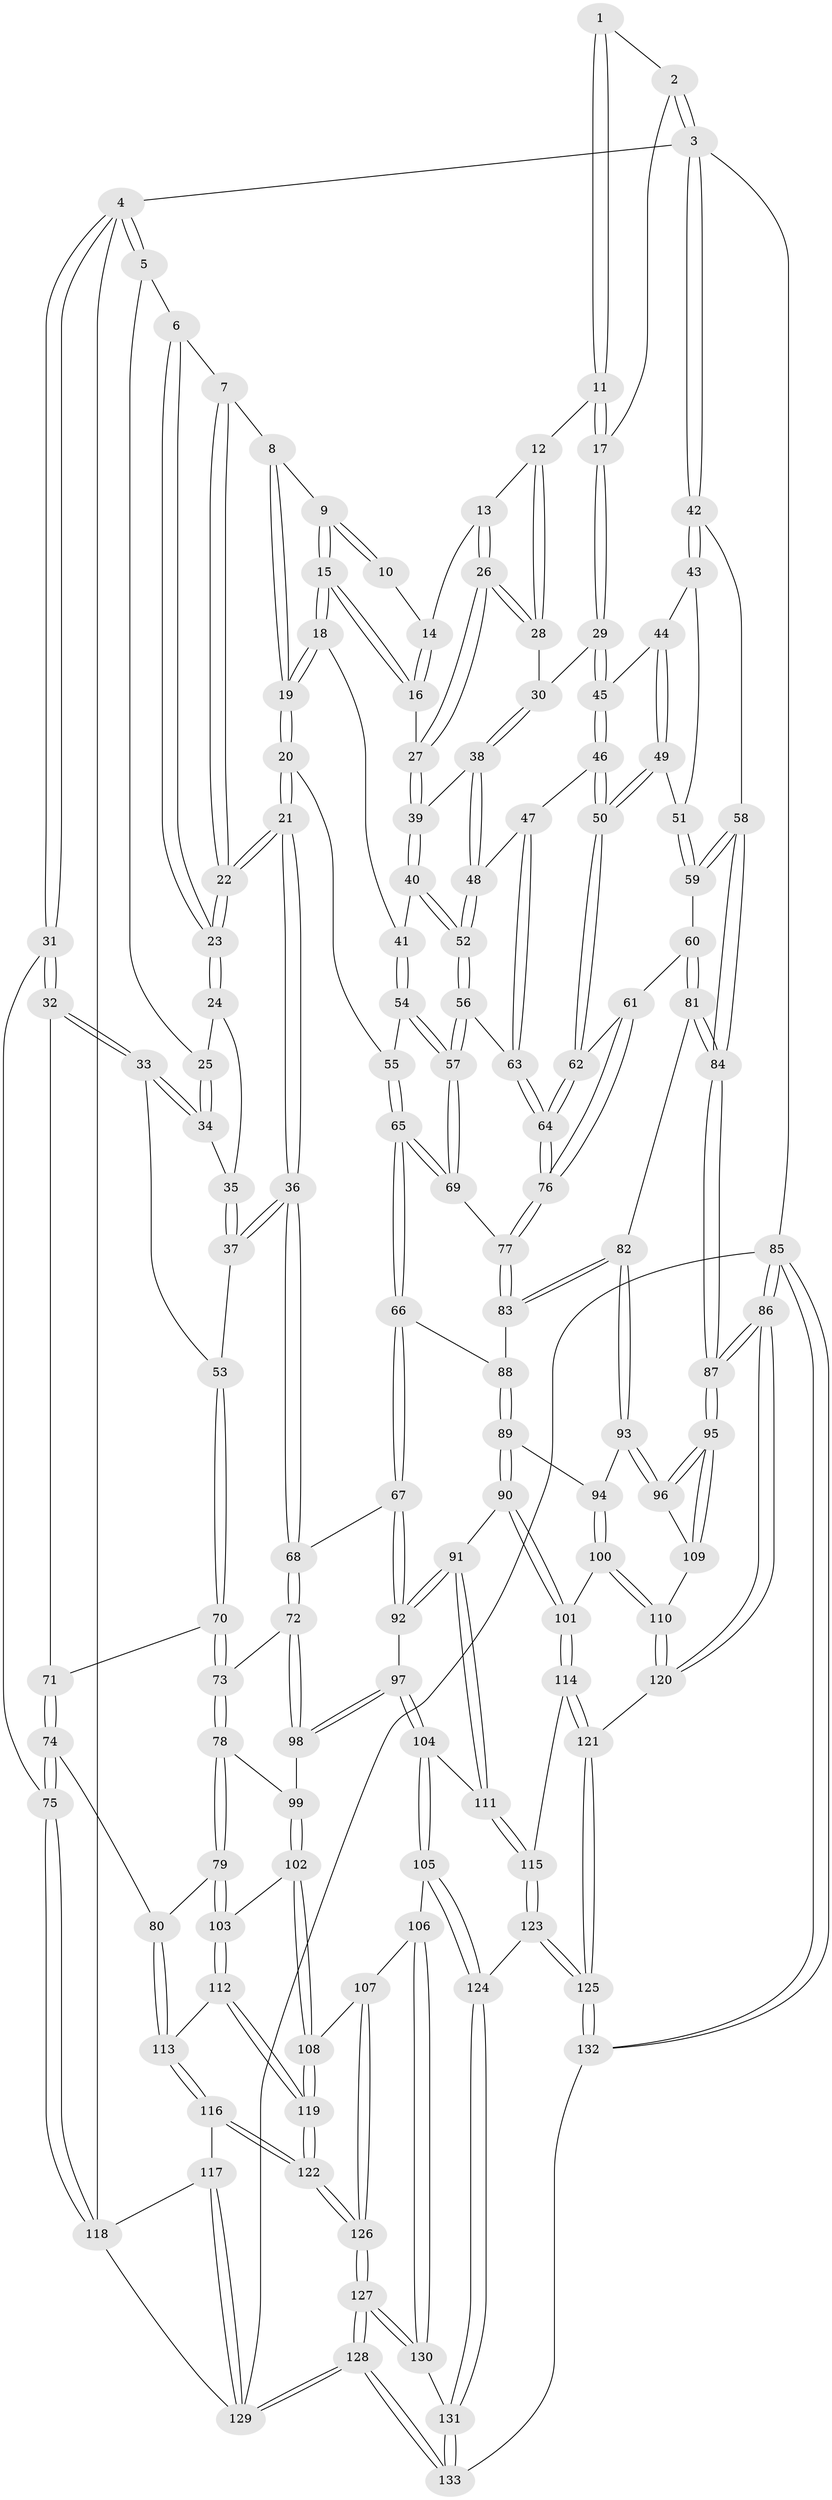 // coarse degree distribution, {3: 0.6625, 4: 0.125, 5: 0.1125, 2: 0.075, 6: 0.025}
// Generated by graph-tools (version 1.1) at 2025/54/03/04/25 22:54:35]
// undirected, 133 vertices, 329 edges
graph export_dot {
  node [color=gray90,style=filled];
  1 [pos="+0.7752194051308677+0"];
  2 [pos="+0.939867320774337+0"];
  3 [pos="+1+0"];
  4 [pos="+0+0"];
  5 [pos="+0.2235719671527981+0"];
  6 [pos="+0.3693567094951209+0"];
  7 [pos="+0.37443751749903165+0"];
  8 [pos="+0.39406928011269976+0"];
  9 [pos="+0.5028525660460569+0"];
  10 [pos="+0.7403030732644773+0"];
  11 [pos="+0.80710977451994+0.05490963962686612"];
  12 [pos="+0.7918392788609042+0.05662856787501384"];
  13 [pos="+0.752360835850217+0.05181334071574038"];
  14 [pos="+0.7317808201825076+0"];
  15 [pos="+0.608653308588358+0.1042000463732309"];
  16 [pos="+0.6665319353564993+0.10566623110443904"];
  17 [pos="+0.8953025028331569+0.10346452774833023"];
  18 [pos="+0.5402975770317825+0.16465197179202246"];
  19 [pos="+0.49773204029625456+0.18409393995207957"];
  20 [pos="+0.4901880161504651+0.1924366413124059"];
  21 [pos="+0.42298949427027843+0.2288494683606151"];
  22 [pos="+0.4047493035871766+0.1989103512065913"];
  23 [pos="+0.33866414306907844+0.12433165365628408"];
  24 [pos="+0.28240815667196606+0.11145368878600125"];
  25 [pos="+0.19495095113799832+0"];
  26 [pos="+0.6890765832752915+0.10724790700193342"];
  27 [pos="+0.6768797318170132+0.11005718375891162"];
  28 [pos="+0.7656734920502333+0.1267093705712543"];
  29 [pos="+0.9003692276752874+0.11935737816367298"];
  30 [pos="+0.7955491716564892+0.1413966641299042"];
  31 [pos="+0+0.2536587359594904"];
  32 [pos="+0.022846582118812863+0.1983561994158855"];
  33 [pos="+0.09345156657202008+0.16671238381351539"];
  34 [pos="+0.10321192237923182+0.1487332597584152"];
  35 [pos="+0.271289412721597+0.12228333497057857"];
  36 [pos="+0.3906627809501209+0.28048074987486565"];
  37 [pos="+0.2615553576130968+0.2581809290938146"];
  38 [pos="+0.7602680573810429+0.22137561260568733"];
  39 [pos="+0.7099616373658757+0.21240413853793105"];
  40 [pos="+0.6889839751095729+0.23664643164057914"];
  41 [pos="+0.6631109633854366+0.24834178784999672"];
  42 [pos="+1+0.148852463169351"];
  43 [pos="+0.9801497981040697+0.15095536825103406"];
  44 [pos="+0.9481560227836909+0.1404786206540049"];
  45 [pos="+0.9014197885858608+0.12048718001701508"];
  46 [pos="+0.8214997122239995+0.26046824759859505"];
  47 [pos="+0.8125965554034784+0.2625855534454794"];
  48 [pos="+0.8032238276595024+0.26056627456551795"];
  49 [pos="+0.8792285286378975+0.2793297211611553"];
  50 [pos="+0.8664744915152108+0.28368373483550413"];
  51 [pos="+0.9373160583172159+0.27317282476062676"];
  52 [pos="+0.7305866896948364+0.31960825839235985"];
  53 [pos="+0.24131861930565526+0.2589890702438675"];
  54 [pos="+0.6557245558577601+0.2630762669893185"];
  55 [pos="+0.5892227009655618+0.2947192841150383"];
  56 [pos="+0.723196715797868+0.33825197772187793"];
  57 [pos="+0.6793544883388293+0.3751481311972537"];
  58 [pos="+1+0.17354080424537952"];
  59 [pos="+0.9559178346943911+0.3054495861779946"];
  60 [pos="+0.9455300287413775+0.37959029166843583"];
  61 [pos="+0.9226080749878263+0.37597053943312464"];
  62 [pos="+0.8699070581556759+0.29452011644075055"];
  63 [pos="+0.808034470873232+0.3641214081380011"];
  64 [pos="+0.826385260574738+0.3942398197402957"];
  65 [pos="+0.6080065944032425+0.4482889348170787"];
  66 [pos="+0.5772737192800065+0.485505606503517"];
  67 [pos="+0.48997130409274087+0.4875034054069665"];
  68 [pos="+0.42448214633698167+0.4783712412181325"];
  69 [pos="+0.6539891953057334+0.41884995501941547"];
  70 [pos="+0.190271407798958+0.36004002855154815"];
  71 [pos="+0.14786385084692433+0.3555254584784314"];
  72 [pos="+0.4203191265405223+0.4816884916348096"];
  73 [pos="+0.19533794471002225+0.3772784300138743"];
  74 [pos="+0+0.5123525525674298"];
  75 [pos="+0+0.5030018694039906"];
  76 [pos="+0.8299917769157529+0.4037449874925198"];
  77 [pos="+0.8142755716485504+0.4374540778380958"];
  78 [pos="+0.1331444252099937+0.5468975722345061"];
  79 [pos="+0.056565997293914504+0.5674212420720333"];
  80 [pos="+0.055676056025231145+0.567531275694577"];
  81 [pos="+1+0.44109679630863263"];
  82 [pos="+0.8696057990648256+0.5588335570726747"];
  83 [pos="+0.8380066633018973+0.5132553675023899"];
  84 [pos="+1+0.44516394125315395"];
  85 [pos="+1+1"];
  86 [pos="+1+1"];
  87 [pos="+1+0.7878962922253708"];
  88 [pos="+0.5966258371662412+0.5073601939930189"];
  89 [pos="+0.6136502265331837+0.5353585298154582"];
  90 [pos="+0.6205296442258758+0.6845483156426615"];
  91 [pos="+0.5486790300501756+0.7050538330697391"];
  92 [pos="+0.5311714330136699+0.6893086061327672"];
  93 [pos="+0.8655560930076764+0.599575627528653"];
  94 [pos="+0.7732030246908055+0.6277540077231835"];
  95 [pos="+1+0.7781522934773043"];
  96 [pos="+0.8947731045382575+0.6358262655070888"];
  97 [pos="+0.4489827861716284+0.6968773845973787"];
  98 [pos="+0.3806984621262563+0.5271155638157337"];
  99 [pos="+0.3306381901518904+0.5576341502972014"];
  100 [pos="+0.7233222244444534+0.7203277388697694"];
  101 [pos="+0.6563039186986184+0.7255225084962064"];
  102 [pos="+0.30264039170421964+0.6931267555238108"];
  103 [pos="+0.2302884733313479+0.7238704349418211"];
  104 [pos="+0.44525427253043065+0.7656311953484417"];
  105 [pos="+0.42331871990198233+0.8059551082715001"];
  106 [pos="+0.3857811270795918+0.8164609149222167"];
  107 [pos="+0.3762257808187788+0.8148464105812601"];
  108 [pos="+0.32038617387898777+0.7323688189188875"];
  109 [pos="+0.8378269135565727+0.8103547834382362"];
  110 [pos="+0.8091763633138223+0.8364841361377253"];
  111 [pos="+0.5366989198149793+0.7392374242457537"];
  112 [pos="+0.2004138018270469+0.7608070179258257"];
  113 [pos="+0.08325183642108804+0.680603131350736"];
  114 [pos="+0.638435241435644+0.7654745854151518"];
  115 [pos="+0.5833861675112657+0.8183983416833097"];
  116 [pos="+0.07605863678730754+0.8205002975075715"];
  117 [pos="+0.03234924384543717+0.8254438566592327"];
  118 [pos="+0+0.8011384183223001"];
  119 [pos="+0.18693629540238368+0.8510521164684232"];
  120 [pos="+0.7969328909189198+0.8850133058822482"];
  121 [pos="+0.7679476743169936+0.9167404101283702"];
  122 [pos="+0.17393012395963112+0.896893680301148"];
  123 [pos="+0.5656360252956213+0.8697866903230624"];
  124 [pos="+0.5512780901549961+0.8784071781538548"];
  125 [pos="+0.7645062735905732+0.9220969176904209"];
  126 [pos="+0.19369931773184312+0.9402458969472363"];
  127 [pos="+0.18248567134063437+1"];
  128 [pos="+0.15765194729642354+1"];
  129 [pos="+0+1"];
  130 [pos="+0.4055037175327103+0.9196156116171215"];
  131 [pos="+0.5181889331147255+0.993113593097653"];
  132 [pos="+0.7389986200854698+1"];
  133 [pos="+0.5282855082947578+1"];
  1 -- 2;
  1 -- 11;
  1 -- 11;
  2 -- 3;
  2 -- 3;
  2 -- 17;
  3 -- 4;
  3 -- 42;
  3 -- 42;
  3 -- 85;
  4 -- 5;
  4 -- 5;
  4 -- 31;
  4 -- 31;
  4 -- 118;
  5 -- 6;
  5 -- 25;
  6 -- 7;
  6 -- 23;
  6 -- 23;
  7 -- 8;
  7 -- 22;
  7 -- 22;
  8 -- 9;
  8 -- 19;
  8 -- 19;
  9 -- 10;
  9 -- 10;
  9 -- 15;
  9 -- 15;
  10 -- 14;
  11 -- 12;
  11 -- 17;
  11 -- 17;
  12 -- 13;
  12 -- 28;
  12 -- 28;
  13 -- 14;
  13 -- 26;
  13 -- 26;
  14 -- 16;
  14 -- 16;
  15 -- 16;
  15 -- 16;
  15 -- 18;
  15 -- 18;
  16 -- 27;
  17 -- 29;
  17 -- 29;
  18 -- 19;
  18 -- 19;
  18 -- 41;
  19 -- 20;
  19 -- 20;
  20 -- 21;
  20 -- 21;
  20 -- 55;
  21 -- 22;
  21 -- 22;
  21 -- 36;
  21 -- 36;
  22 -- 23;
  22 -- 23;
  23 -- 24;
  23 -- 24;
  24 -- 25;
  24 -- 35;
  25 -- 34;
  25 -- 34;
  26 -- 27;
  26 -- 27;
  26 -- 28;
  26 -- 28;
  27 -- 39;
  27 -- 39;
  28 -- 30;
  29 -- 30;
  29 -- 45;
  29 -- 45;
  30 -- 38;
  30 -- 38;
  31 -- 32;
  31 -- 32;
  31 -- 75;
  32 -- 33;
  32 -- 33;
  32 -- 71;
  33 -- 34;
  33 -- 34;
  33 -- 53;
  34 -- 35;
  35 -- 37;
  35 -- 37;
  36 -- 37;
  36 -- 37;
  36 -- 68;
  36 -- 68;
  37 -- 53;
  38 -- 39;
  38 -- 48;
  38 -- 48;
  39 -- 40;
  39 -- 40;
  40 -- 41;
  40 -- 52;
  40 -- 52;
  41 -- 54;
  41 -- 54;
  42 -- 43;
  42 -- 43;
  42 -- 58;
  43 -- 44;
  43 -- 51;
  44 -- 45;
  44 -- 49;
  44 -- 49;
  45 -- 46;
  45 -- 46;
  46 -- 47;
  46 -- 50;
  46 -- 50;
  47 -- 48;
  47 -- 63;
  47 -- 63;
  48 -- 52;
  48 -- 52;
  49 -- 50;
  49 -- 50;
  49 -- 51;
  50 -- 62;
  50 -- 62;
  51 -- 59;
  51 -- 59;
  52 -- 56;
  52 -- 56;
  53 -- 70;
  53 -- 70;
  54 -- 55;
  54 -- 57;
  54 -- 57;
  55 -- 65;
  55 -- 65;
  56 -- 57;
  56 -- 57;
  56 -- 63;
  57 -- 69;
  57 -- 69;
  58 -- 59;
  58 -- 59;
  58 -- 84;
  58 -- 84;
  59 -- 60;
  60 -- 61;
  60 -- 81;
  60 -- 81;
  61 -- 62;
  61 -- 76;
  61 -- 76;
  62 -- 64;
  62 -- 64;
  63 -- 64;
  63 -- 64;
  64 -- 76;
  64 -- 76;
  65 -- 66;
  65 -- 66;
  65 -- 69;
  65 -- 69;
  66 -- 67;
  66 -- 67;
  66 -- 88;
  67 -- 68;
  67 -- 92;
  67 -- 92;
  68 -- 72;
  68 -- 72;
  69 -- 77;
  70 -- 71;
  70 -- 73;
  70 -- 73;
  71 -- 74;
  71 -- 74;
  72 -- 73;
  72 -- 98;
  72 -- 98;
  73 -- 78;
  73 -- 78;
  74 -- 75;
  74 -- 75;
  74 -- 80;
  75 -- 118;
  75 -- 118;
  76 -- 77;
  76 -- 77;
  77 -- 83;
  77 -- 83;
  78 -- 79;
  78 -- 79;
  78 -- 99;
  79 -- 80;
  79 -- 103;
  79 -- 103;
  80 -- 113;
  80 -- 113;
  81 -- 82;
  81 -- 84;
  81 -- 84;
  82 -- 83;
  82 -- 83;
  82 -- 93;
  82 -- 93;
  83 -- 88;
  84 -- 87;
  84 -- 87;
  85 -- 86;
  85 -- 86;
  85 -- 132;
  85 -- 132;
  85 -- 129;
  86 -- 87;
  86 -- 87;
  86 -- 120;
  86 -- 120;
  87 -- 95;
  87 -- 95;
  88 -- 89;
  88 -- 89;
  89 -- 90;
  89 -- 90;
  89 -- 94;
  90 -- 91;
  90 -- 101;
  90 -- 101;
  91 -- 92;
  91 -- 92;
  91 -- 111;
  91 -- 111;
  92 -- 97;
  93 -- 94;
  93 -- 96;
  93 -- 96;
  94 -- 100;
  94 -- 100;
  95 -- 96;
  95 -- 96;
  95 -- 109;
  95 -- 109;
  96 -- 109;
  97 -- 98;
  97 -- 98;
  97 -- 104;
  97 -- 104;
  98 -- 99;
  99 -- 102;
  99 -- 102;
  100 -- 101;
  100 -- 110;
  100 -- 110;
  101 -- 114;
  101 -- 114;
  102 -- 103;
  102 -- 108;
  102 -- 108;
  103 -- 112;
  103 -- 112;
  104 -- 105;
  104 -- 105;
  104 -- 111;
  105 -- 106;
  105 -- 124;
  105 -- 124;
  106 -- 107;
  106 -- 130;
  106 -- 130;
  107 -- 108;
  107 -- 126;
  107 -- 126;
  108 -- 119;
  108 -- 119;
  109 -- 110;
  110 -- 120;
  110 -- 120;
  111 -- 115;
  111 -- 115;
  112 -- 113;
  112 -- 119;
  112 -- 119;
  113 -- 116;
  113 -- 116;
  114 -- 115;
  114 -- 121;
  114 -- 121;
  115 -- 123;
  115 -- 123;
  116 -- 117;
  116 -- 122;
  116 -- 122;
  117 -- 118;
  117 -- 129;
  117 -- 129;
  118 -- 129;
  119 -- 122;
  119 -- 122;
  120 -- 121;
  121 -- 125;
  121 -- 125;
  122 -- 126;
  122 -- 126;
  123 -- 124;
  123 -- 125;
  123 -- 125;
  124 -- 131;
  124 -- 131;
  125 -- 132;
  125 -- 132;
  126 -- 127;
  126 -- 127;
  127 -- 128;
  127 -- 128;
  127 -- 130;
  127 -- 130;
  128 -- 129;
  128 -- 129;
  128 -- 133;
  128 -- 133;
  130 -- 131;
  131 -- 133;
  131 -- 133;
  132 -- 133;
}
